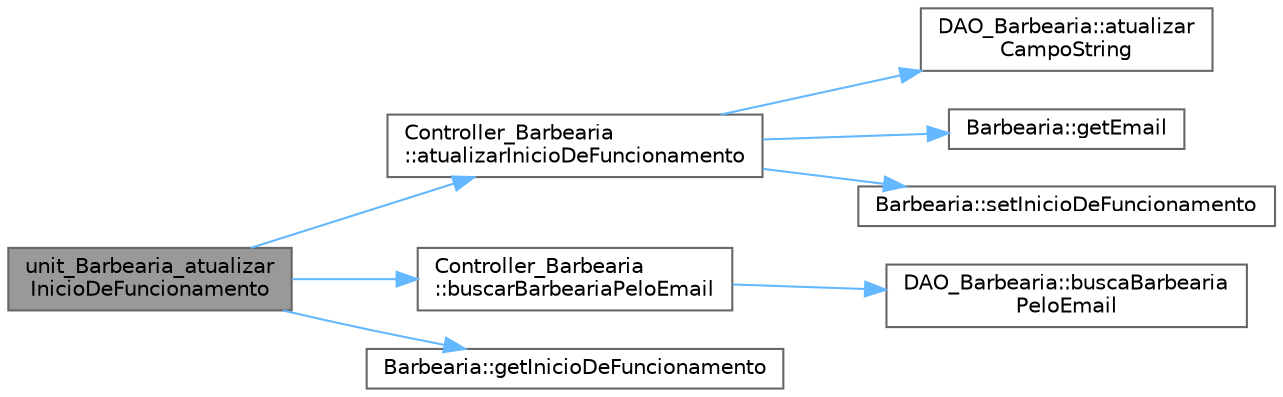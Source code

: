 digraph "unit_Barbearia_atualizarInicioDeFuncionamento"
{
 // LATEX_PDF_SIZE
  bgcolor="transparent";
  edge [fontname=Helvetica,fontsize=10,labelfontname=Helvetica,labelfontsize=10];
  node [fontname=Helvetica,fontsize=10,shape=box,height=0.2,width=0.4];
  rankdir="LR";
  Node1 [id="Node000001",label="unit_Barbearia_atualizar\lInicioDeFuncionamento",height=0.2,width=0.4,color="gray40", fillcolor="grey60", style="filled", fontcolor="black",tooltip=" "];
  Node1 -> Node2 [id="edge1_Node000001_Node000002",color="steelblue1",style="solid",tooltip=" "];
  Node2 [id="Node000002",label="Controller_Barbearia\l::atualizarInicioDeFuncionamento",height=0.2,width=0.4,color="grey40", fillcolor="white", style="filled",URL="$class_controller___barbearia.html#a796ad771471b74fc17338108a898d94e",tooltip="Atualiza o horário de início de funcionamento da barbearia."];
  Node2 -> Node3 [id="edge2_Node000002_Node000003",color="steelblue1",style="solid",tooltip=" "];
  Node3 [id="Node000003",label="DAO_Barbearia::atualizar\lCampoString",height=0.2,width=0.4,color="grey40", fillcolor="white", style="filled",URL="$class_d_a_o___barbearia.html#a851394412991dc83ac1a49d4a445604b",tooltip="Atualiza um campo de string específico na tabela da barbearia."];
  Node2 -> Node4 [id="edge3_Node000002_Node000004",color="steelblue1",style="solid",tooltip=" "];
  Node4 [id="Node000004",label="Barbearia::getEmail",height=0.2,width=0.4,color="grey40", fillcolor="white", style="filled",URL="$class_barbearia.html#a738c06dff340fdf090f39b2d8752f768",tooltip=" "];
  Node2 -> Node5 [id="edge4_Node000002_Node000005",color="steelblue1",style="solid",tooltip=" "];
  Node5 [id="Node000005",label="Barbearia::setInicioDeFuncionamento",height=0.2,width=0.4,color="grey40", fillcolor="white", style="filled",URL="$class_barbearia.html#a9f5cb683e68c4e4c8430e639da795113",tooltip=" "];
  Node1 -> Node6 [id="edge5_Node000001_Node000006",color="steelblue1",style="solid",tooltip=" "];
  Node6 [id="Node000006",label="Controller_Barbearia\l::buscarBarbeariaPeloEmail",height=0.2,width=0.4,color="grey40", fillcolor="white", style="filled",URL="$class_controller___barbearia.html#aa4391f27313c42f55b37af15d640ee97",tooltip="Busca uma barbearia pelo email."];
  Node6 -> Node7 [id="edge6_Node000006_Node000007",color="steelblue1",style="solid",tooltip=" "];
  Node7 [id="Node000007",label="DAO_Barbearia::buscaBarbearia\lPeloEmail",height=0.2,width=0.4,color="grey40", fillcolor="white", style="filled",URL="$class_d_a_o___barbearia.html#a6ac094d11f5e60923974fe4b4761a3ad",tooltip="Busca uma barbearia pelo email."];
  Node1 -> Node8 [id="edge7_Node000001_Node000008",color="steelblue1",style="solid",tooltip=" "];
  Node8 [id="Node000008",label="Barbearia::getInicioDeFuncionamento",height=0.2,width=0.4,color="grey40", fillcolor="white", style="filled",URL="$class_barbearia.html#a3b688a3e3350fe6d2184c88255901e49",tooltip=" "];
}
